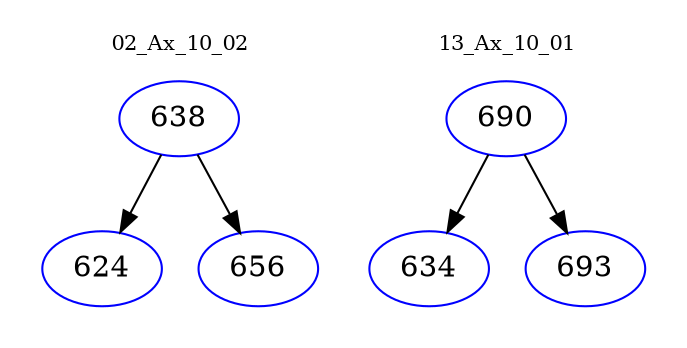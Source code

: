 digraph{
subgraph cluster_0 {
color = white
label = "02_Ax_10_02";
fontsize=10;
T0_638 [label="638", color="blue"]
T0_638 -> T0_624 [color="black"]
T0_624 [label="624", color="blue"]
T0_638 -> T0_656 [color="black"]
T0_656 [label="656", color="blue"]
}
subgraph cluster_1 {
color = white
label = "13_Ax_10_01";
fontsize=10;
T1_690 [label="690", color="blue"]
T1_690 -> T1_634 [color="black"]
T1_634 [label="634", color="blue"]
T1_690 -> T1_693 [color="black"]
T1_693 [label="693", color="blue"]
}
}
